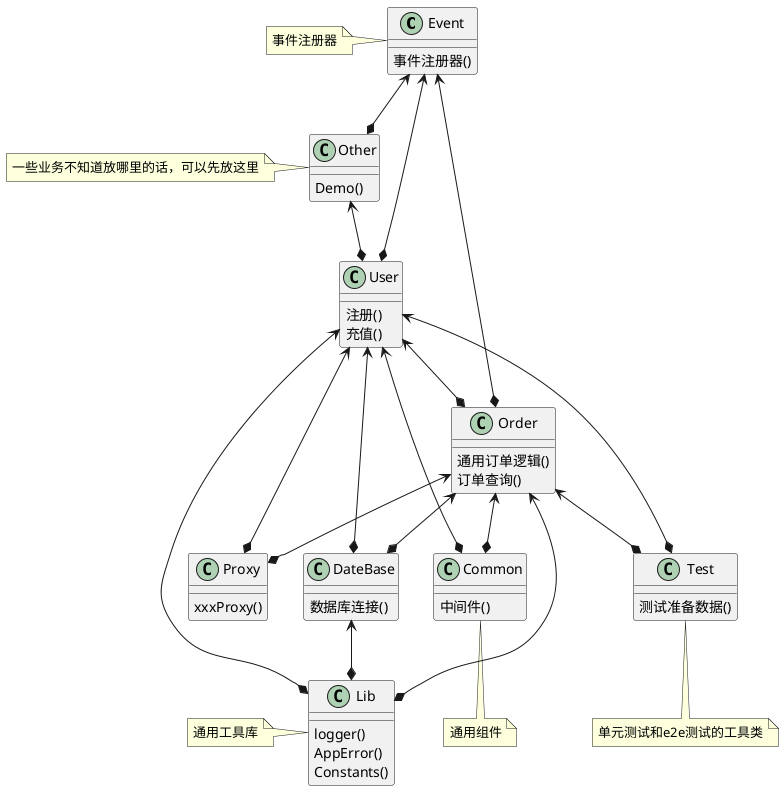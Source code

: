 @startuml

Event : 事件注册器()
note left of Event : 事件注册器

Other : Demo()
note left of Other : 一些业务不知道放哪里的话，可以先放这里

User : 注册()
User : 充值()

Order : 通用订单逻辑()
Order : 订单查询()

Proxy : xxxProxy()

Lib : logger()
Lib : AppError()
Lib : Constants()
note left of Lib : 通用工具库

DateBase : 数据库连接()
Common : 中间件()
note bottom of Common : 通用组件
Test : 测试准备数据()
note bottom of Test : 单元测试和e2e测试的工具类


Event <--* User
Event <--* Order
Event <--* Other

Other <--* User
User <--* Order

User <--* Proxy
Order <--* Proxy

User <--* Lib
Order <--* Lib

User <--* DateBase
Order <--* DateBase

User <--* Common
Order <--* Common

User <--* Test
Order <--* Test


DateBase <--* Lib

@enduml
